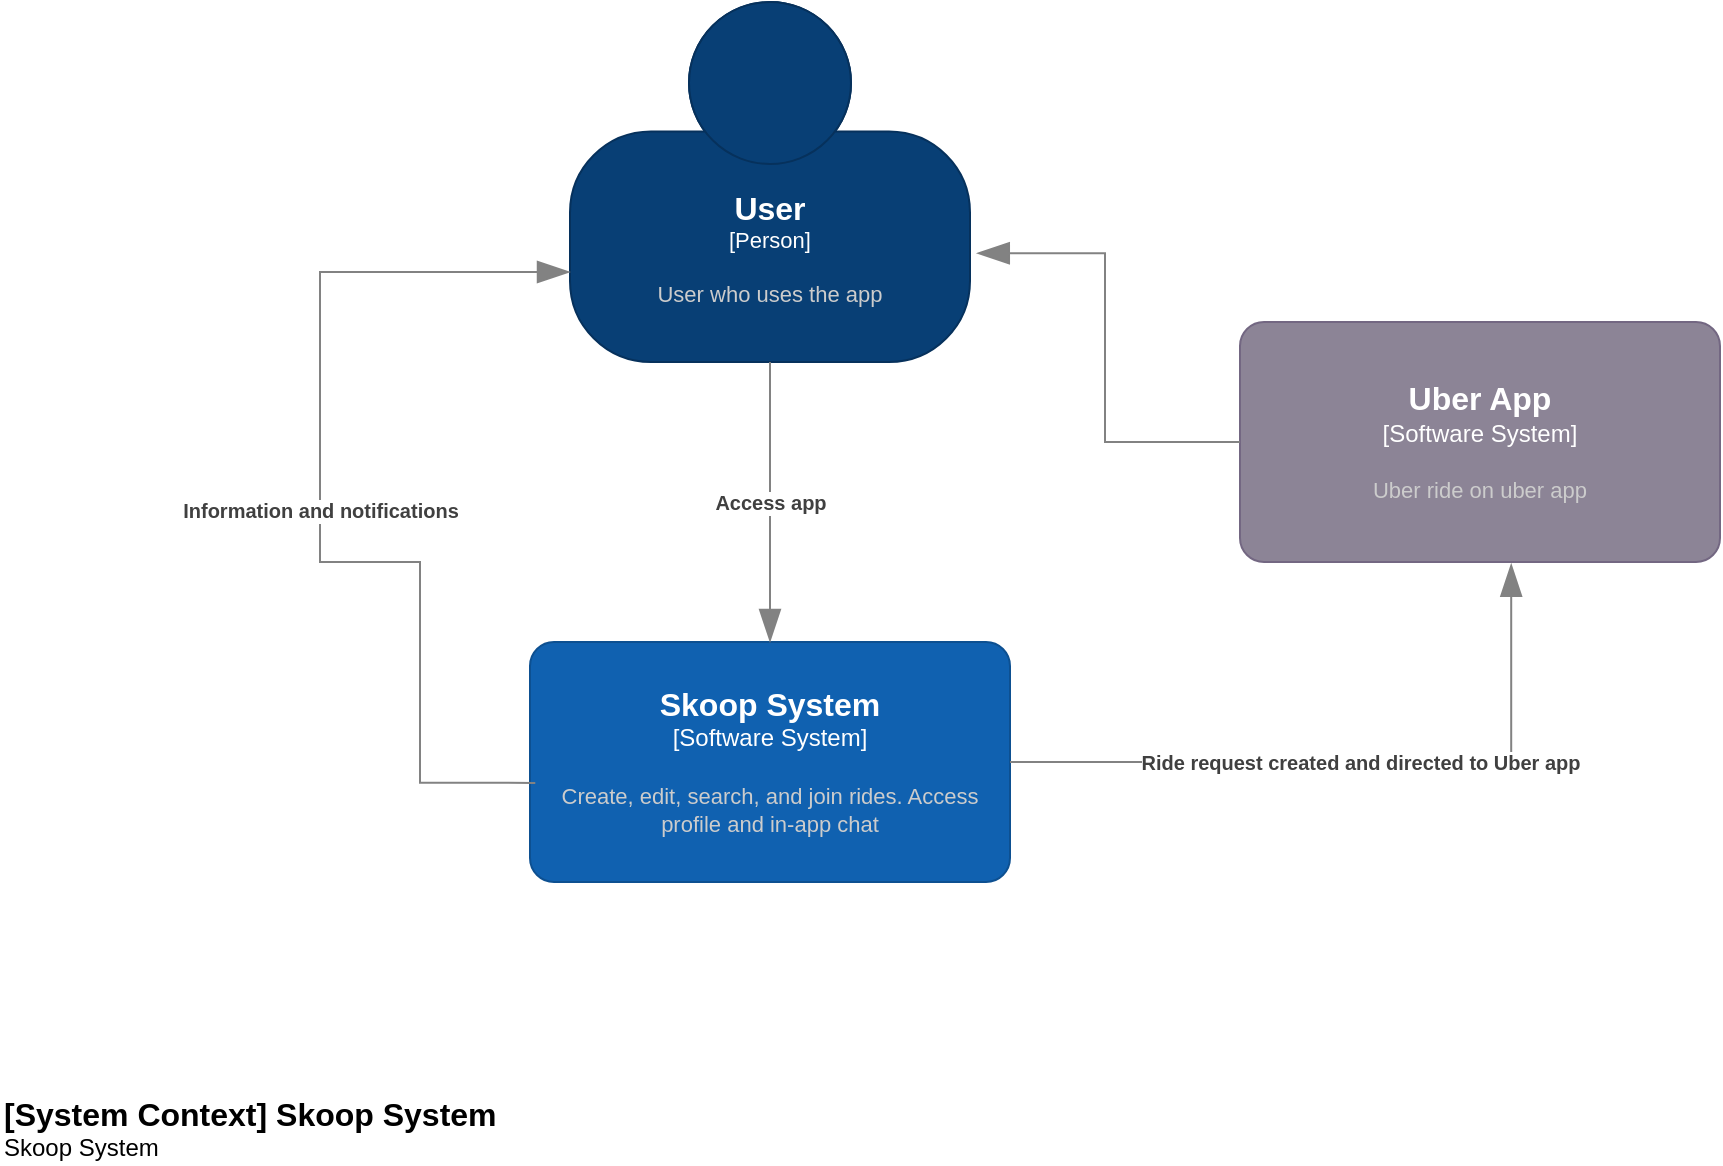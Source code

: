 <mxfile version="26.1.1" pages="3">
  <diagram name="System Context" id="zs5q-_or-36rIAsa8SmU">
    <mxGraphModel dx="1105" dy="704" grid="1" gridSize="10" guides="1" tooltips="1" connect="1" arrows="1" fold="1" page="1" pageScale="1" pageWidth="850" pageHeight="1100" math="0" shadow="0">
      <root>
        <mxCell id="0" />
        <mxCell id="1" parent="0" />
        <object placeholders="1" c4Name="User" c4Type="Person" c4Description="User who uses the app" label="&lt;font style=&quot;font-size: 16px&quot;&gt;&lt;b&gt;%c4Name%&lt;/b&gt;&lt;/font&gt;&lt;div&gt;[%c4Type%]&lt;/div&gt;&lt;br&gt;&lt;div&gt;&lt;font style=&quot;font-size: 11px&quot;&gt;&lt;font color=&quot;#cccccc&quot;&gt;%c4Description%&lt;/font&gt;&lt;/div&gt;" id="BXqt6mnHp30iGCXXunAp-1">
          <mxCell style="html=1;fontSize=11;dashed=0;whiteSpace=wrap;fillColor=#083F75;strokeColor=#06315C;fontColor=#ffffff;shape=mxgraph.c4.person2;align=center;metaEdit=1;points=[[0.5,0,0],[1,0.5,0],[1,0.75,0],[0.75,1,0],[0.5,1,0],[0.25,1,0],[0,0.75,0],[0,0.5,0]];resizable=0;" parent="1" vertex="1">
            <mxGeometry x="325" y="20" width="200" height="180" as="geometry" />
          </mxCell>
        </object>
        <object placeholders="1" c4Name="Skoop System" c4Type="Software System" c4Description="Create, edit, search, and join rides. Access profile and in-app chat" label="&lt;font style=&quot;font-size: 16px&quot;&gt;&lt;b&gt;%c4Name%&lt;/b&gt;&lt;/font&gt;&lt;div&gt;[%c4Type%]&lt;/div&gt;&lt;br&gt;&lt;div&gt;&lt;font style=&quot;font-size: 11px&quot;&gt;&lt;font color=&quot;#cccccc&quot;&gt;%c4Description%&lt;/font&gt;&lt;/div&gt;" id="BXqt6mnHp30iGCXXunAp-2">
          <mxCell style="rounded=1;whiteSpace=wrap;html=1;labelBackgroundColor=none;fillColor=#1061B0;fontColor=#ffffff;align=center;arcSize=10;strokeColor=#0D5091;metaEdit=1;resizable=0;points=[[0.25,0,0],[0.5,0,0],[0.75,0,0],[1,0.25,0],[1,0.5,0],[1,0.75,0],[0.75,1,0],[0.5,1,0],[0.25,1,0],[0,0.75,0],[0,0.5,0],[0,0.25,0]];" parent="1" vertex="1">
            <mxGeometry x="305" y="340" width="240" height="120" as="geometry" />
          </mxCell>
        </object>
        <object placeholders="1" c4Type="Relationship" c4Description="Access app" label="&lt;div style=&quot;text-align: left&quot;&gt;&lt;div style=&quot;text-align: center&quot;&gt;&lt;b&gt;%c4Description%&lt;/b&gt;&lt;/div&gt;" id="BXqt6mnHp30iGCXXunAp-5">
          <mxCell style="endArrow=blockThin;html=1;fontSize=10;fontColor=#404040;strokeWidth=1;endFill=1;strokeColor=#828282;elbow=vertical;metaEdit=1;endSize=14;startSize=14;jumpStyle=arc;jumpSize=16;rounded=0;edgeStyle=orthogonalEdgeStyle;exitX=0.5;exitY=1;exitDx=0;exitDy=0;exitPerimeter=0;entryX=0.5;entryY=0;entryDx=0;entryDy=0;entryPerimeter=0;" parent="1" source="BXqt6mnHp30iGCXXunAp-1" target="BXqt6mnHp30iGCXXunAp-2" edge="1">
            <mxGeometry width="240" relative="1" as="geometry">
              <mxPoint x="300" y="340" as="sourcePoint" />
              <mxPoint x="540" y="340" as="targetPoint" />
            </mxGeometry>
          </mxCell>
        </object>
        <object placeholders="1" c4Name="[System Context] Skoop System" c4Type="ContainerScopeBoundary" c4Description="Skoop System" label="&lt;font style=&quot;font-size: 16px&quot;&gt;&lt;b&gt;&lt;div style=&quot;text-align: left&quot;&gt;%c4Name%&lt;/div&gt;&lt;/b&gt;&lt;/font&gt;&lt;div style=&quot;text-align: left&quot;&gt;%c4Description%&lt;/div&gt;" id="BXqt6mnHp30iGCXXunAp-7">
          <mxCell style="text;html=1;strokeColor=none;fillColor=none;align=left;verticalAlign=top;whiteSpace=wrap;rounded=0;metaEdit=1;allowArrows=0;resizable=1;rotatable=0;connectable=0;recursiveResize=0;expand=0;pointerEvents=0;points=[[0.25,0,0],[0.5,0,0],[0.75,0,0],[1,0.25,0],[1,0.5,0],[1,0.75,0],[0.75,1,0],[0.5,1,0],[0.25,1,0],[0,0.75,0],[0,0.5,0],[0,0.25,0]];" parent="1" vertex="1">
            <mxGeometry x="40" y="560" width="260" height="40" as="geometry" />
          </mxCell>
        </object>
        <object placeholders="1" c4Type="Relationship" c4Description="Information and notifications" label="&lt;div style=&quot;text-align: left&quot;&gt;&lt;div style=&quot;text-align: center&quot;&gt;&lt;b&gt;%c4Description%&lt;/b&gt;&lt;/div&gt;" id="BXqt6mnHp30iGCXXunAp-8">
          <mxCell style="endArrow=blockThin;html=1;fontSize=10;fontColor=#404040;strokeWidth=1;endFill=1;strokeColor=#828282;elbow=vertical;metaEdit=1;endSize=14;startSize=14;jumpStyle=arc;jumpSize=16;rounded=0;edgeStyle=orthogonalEdgeStyle;entryX=0;entryY=0.75;entryDx=0;entryDy=0;entryPerimeter=0;exitX=0.011;exitY=0.587;exitDx=0;exitDy=0;exitPerimeter=0;" parent="1" source="BXqt6mnHp30iGCXXunAp-2" target="BXqt6mnHp30iGCXXunAp-1" edge="1">
            <mxGeometry width="240" relative="1" as="geometry">
              <mxPoint x="60" y="270" as="sourcePoint" />
              <mxPoint x="300" y="270" as="targetPoint" />
              <Array as="points">
                <mxPoint x="250" y="410" />
                <mxPoint x="250" y="300" />
                <mxPoint x="200" y="300" />
                <mxPoint x="200" y="155" />
              </Array>
            </mxGeometry>
          </mxCell>
        </object>
        <object placeholders="1" c4Name="Uber App" c4Type="Software System" c4Description="Uber ride on uber app" label="&lt;font style=&quot;font-size: 16px&quot;&gt;&lt;b&gt;%c4Name%&lt;/b&gt;&lt;/font&gt;&lt;div&gt;[%c4Type%]&lt;/div&gt;&lt;br&gt;&lt;div&gt;&lt;font style=&quot;font-size: 11px&quot;&gt;&lt;font color=&quot;#cccccc&quot;&gt;%c4Description%&lt;/font&gt;&lt;/div&gt;" id="RDsGrkFon9AWInVPpdNi-4">
          <mxCell style="rounded=1;whiteSpace=wrap;html=1;labelBackgroundColor=none;fillColor=#8C8496;fontColor=#ffffff;align=center;arcSize=10;strokeColor=#736782;metaEdit=1;resizable=0;points=[[0.25,0,0],[0.5,0,0],[0.75,0,0],[1,0.25,0],[1,0.5,0],[1,0.75,0],[0.75,1,0],[0.5,1,0],[0.25,1,0],[0,0.75,0],[0,0.5,0],[0,0.25,0]];" vertex="1" parent="1">
            <mxGeometry x="660" y="180" width="240" height="120" as="geometry" />
          </mxCell>
        </object>
        <object placeholders="1" c4Type="Relationship" id="RDsGrkFon9AWInVPpdNi-6">
          <mxCell style="endArrow=blockThin;html=1;fontSize=10;fontColor=#404040;strokeWidth=1;endFill=1;strokeColor=#828282;elbow=vertical;metaEdit=1;endSize=14;startSize=14;jumpStyle=arc;jumpSize=16;rounded=0;edgeStyle=orthogonalEdgeStyle;exitX=0;exitY=0.5;exitDx=0;exitDy=0;exitPerimeter=0;entryX=1.017;entryY=0.698;entryDx=0;entryDy=0;entryPerimeter=0;" edge="1" parent="1" source="RDsGrkFon9AWInVPpdNi-4" target="BXqt6mnHp30iGCXXunAp-1">
            <mxGeometry width="240" relative="1" as="geometry">
              <mxPoint x="440" y="250" as="sourcePoint" />
              <mxPoint x="680" y="250" as="targetPoint" />
            </mxGeometry>
          </mxCell>
        </object>
        <object placeholders="1" c4Type="Relationship" c4Description="Ride request created and directed to Uber app" label="&lt;div style=&quot;text-align: left&quot;&gt;&lt;div style=&quot;text-align: center&quot;&gt;&lt;b&gt;%c4Description%&lt;/b&gt;&lt;/div&gt;" id="RDsGrkFon9AWInVPpdNi-10">
          <mxCell style="endArrow=blockThin;html=1;fontSize=10;fontColor=#404040;strokeWidth=1;endFill=1;strokeColor=#828282;elbow=vertical;metaEdit=1;endSize=14;startSize=14;jumpStyle=arc;jumpSize=16;rounded=0;edgeStyle=orthogonalEdgeStyle;entryX=0.565;entryY=1.007;entryDx=0;entryDy=0;entryPerimeter=0;exitX=1;exitY=0.5;exitDx=0;exitDy=0;exitPerimeter=0;" edge="1" parent="1" source="BXqt6mnHp30iGCXXunAp-2" target="RDsGrkFon9AWInVPpdNi-4">
            <mxGeometry width="240" relative="1" as="geometry">
              <mxPoint x="580" y="490" as="sourcePoint" />
              <mxPoint x="815" y="390" as="targetPoint" />
            </mxGeometry>
          </mxCell>
        </object>
      </root>
    </mxGraphModel>
  </diagram>
  <diagram id="11er5zjGB1hp-jcy-esb" name="Container Diagram">
    <mxGraphModel dx="3420" dy="892" grid="1" gridSize="10" guides="1" tooltips="1" connect="1" arrows="1" fold="1" page="1" pageScale="1" pageWidth="850" pageHeight="1100" math="0" shadow="0">
      <root>
        <mxCell id="0" />
        <mxCell id="1" parent="0" />
        <mxCell id="YWN0QU683MSWFB1Y7gag-2" value="" style="edgeStyle=orthogonalEdgeStyle;rounded=0;orthogonalLoop=1;jettySize=auto;html=1;entryX=0.5;entryY=0;entryDx=0;entryDy=0;entryPerimeter=0;" parent="1" source="544Q6ivOOYXuJjOWdR7X-1" target="dp-pml6XQaJuxJT9Kv3p-2" edge="1">
          <mxGeometry relative="1" as="geometry">
            <mxPoint x="-549.933" y="310" as="targetPoint" />
          </mxGeometry>
        </mxCell>
        <object placeholders="1" c4Name="User" c4Type="Person" c4Description="User who uses the app" label="&lt;font style=&quot;font-size: 16px&quot;&gt;&lt;b&gt;%c4Name%&lt;/b&gt;&lt;/font&gt;&lt;div&gt;[%c4Type%]&lt;/div&gt;&lt;br&gt;&lt;div&gt;&lt;font style=&quot;font-size: 11px&quot;&gt;&lt;font color=&quot;#cccccc&quot;&gt;%c4Description%&lt;/font&gt;&lt;/div&gt;" id="544Q6ivOOYXuJjOWdR7X-1">
          <mxCell style="html=1;fontSize=11;dashed=0;whiteSpace=wrap;fillColor=#083F75;strokeColor=#06315C;fontColor=#ffffff;shape=mxgraph.c4.person2;align=center;metaEdit=1;points=[[0.5,0,0],[1,0.5,0],[1,0.75,0],[0.75,1,0],[0.5,1,0],[0.25,1,0],[0,0.75,0],[0,0.5,0]];resizable=0;" parent="1" vertex="1">
            <mxGeometry x="-920" y="80" width="200" height="180" as="geometry" />
          </mxCell>
        </object>
        <object placeholders="1" c4Name="Skoop System" c4Type="SystemScopeBoundary" c4Application="Skoop System" label="&lt;font style=&quot;font-size: 16px&quot;&gt;&lt;b&gt;&lt;div style=&quot;text-align: left&quot;&gt;%c4Name%&lt;/div&gt;&lt;/b&gt;&lt;/font&gt;&lt;div style=&quot;text-align: left&quot;&gt;[%c4Application%]&lt;/div&gt;" id="544Q6ivOOYXuJjOWdR7X-2">
          <mxCell style="rounded=1;fontSize=11;whiteSpace=wrap;html=1;dashed=1;arcSize=20;fillColor=none;strokeColor=#666666;fontColor=#333333;labelBackgroundColor=none;align=left;verticalAlign=bottom;labelBorderColor=none;spacingTop=0;spacing=10;dashPattern=8 4;metaEdit=1;rotatable=0;perimeter=rectanglePerimeter;noLabel=0;labelPadding=0;allowArrows=0;connectable=0;expand=0;recursiveResize=0;editable=1;pointerEvents=0;absoluteArcSize=1;points=[[0.25,0,0],[0.5,0,0],[0.75,0,0],[1,0.25,0],[1,0.5,0],[1,0.75,0],[0.75,1,0],[0.5,1,0],[0.25,1,0],[0,0.75,0],[0,0.5,0],[0,0.25,0]];" parent="1" vertex="1">
            <mxGeometry x="-1220" y="280" width="800" height="570" as="geometry" />
          </mxCell>
        </object>
        <object placeholders="1" c4Type="Relationship" c4Technology="JSON/HTTP" c4Description="Makes API calls" label="&lt;div style=&quot;text-align: left&quot;&gt;&lt;div style=&quot;text-align: center&quot;&gt;&lt;b&gt;%c4Description%&lt;/b&gt;&lt;/div&gt;&lt;div style=&quot;text-align: center&quot;&gt;[%c4Technology%]&lt;/div&gt;&lt;/div&gt;" id="YWN0QU683MSWFB1Y7gag-6">
          <mxCell style="endArrow=blockThin;html=1;fontSize=10;fontColor=#404040;strokeWidth=1;endFill=1;strokeColor=#828282;elbow=vertical;metaEdit=1;endSize=14;startSize=14;jumpStyle=arc;jumpSize=16;rounded=0;edgeStyle=orthogonalEdgeStyle;entryX=0.5;entryY=0;entryDx=0;entryDy=0;entryPerimeter=0;exitX=0;exitY=0.5;exitDx=0;exitDy=0;exitPerimeter=0;" parent="1" source="dp-pml6XQaJuxJT9Kv3p-2" target="dp-pml6XQaJuxJT9Kv3p-1" edge="1">
            <mxGeometry width="240" relative="1" as="geometry">
              <mxPoint x="-670" y="401" as="sourcePoint" />
              <mxPoint x="-1050" y="410" as="targetPoint" />
            </mxGeometry>
          </mxCell>
        </object>
        <object placeholders="1" c4Name="User data Database" c4Type="Container" c4Technology="Postgres" c4Description="Stores user data and information" label="&lt;font style=&quot;font-size: 16px&quot;&gt;&lt;b&gt;%c4Name%&lt;/b&gt;&lt;/font&gt;&lt;div&gt;[%c4Type%:&amp;nbsp;%c4Technology%]&lt;/div&gt;&lt;br&gt;&lt;div&gt;&lt;font style=&quot;font-size: 11px&quot;&gt;&lt;font color=&quot;#E6E6E6&quot;&gt;%c4Description%&lt;/font&gt;&lt;/div&gt;" id="YWN0QU683MSWFB1Y7gag-7">
          <mxCell style="shape=cylinder3;size=15;whiteSpace=wrap;html=1;boundedLbl=1;rounded=0;labelBackgroundColor=none;fillColor=#23A2D9;fontSize=12;fontColor=#ffffff;align=center;strokeColor=#0E7DAD;metaEdit=1;points=[[0.5,0,0],[1,0.25,0],[1,0.5,0],[1,0.75,0],[0.5,1,0],[0,0.75,0],[0,0.5,0],[0,0.25,0]];resizable=0;" parent="1" vertex="1">
            <mxGeometry x="-770" y="550" width="240" height="120" as="geometry" />
          </mxCell>
        </object>
        <object placeholders="1" c4Type="Relationship" c4Technology="SQL/TCP" c4Description="Reads from and writes to" label="&lt;div style=&quot;text-align: left&quot;&gt;&lt;div style=&quot;text-align: center&quot;&gt;&lt;b&gt;%c4Description%&lt;/b&gt;&lt;/div&gt;&lt;div style=&quot;text-align: center&quot;&gt;[%c4Technology%]&lt;/div&gt;&lt;/div&gt;" id="YWN0QU683MSWFB1Y7gag-9">
          <mxCell style="endArrow=blockThin;html=1;fontSize=10;fontColor=#404040;strokeWidth=1;endFill=1;strokeColor=#828282;elbow=vertical;metaEdit=1;endSize=14;startSize=14;jumpStyle=arc;jumpSize=16;rounded=0;edgeStyle=orthogonalEdgeStyle;exitX=0.989;exitY=0.434;exitDx=0;exitDy=0;exitPerimeter=0;" parent="1" source="dp-pml6XQaJuxJT9Kv3p-1" target="YWN0QU683MSWFB1Y7gag-7" edge="1">
            <mxGeometry width="240" relative="1" as="geometry">
              <mxPoint x="-930" y="500" as="sourcePoint" />
              <mxPoint x="-820" y="590" as="targetPoint" />
            </mxGeometry>
          </mxCell>
        </object>
        <object placeholders="1" c4Name="Ride Information Database" c4Type="Container" c4Technology="Postgres" c4Description="Stores information on rides" label="&lt;font style=&quot;font-size: 16px&quot;&gt;&lt;b&gt;%c4Name%&lt;/b&gt;&lt;/font&gt;&lt;div&gt;[%c4Type%:&amp;nbsp;%c4Technology%]&lt;/div&gt;&lt;br&gt;&lt;div&gt;&lt;font style=&quot;font-size: 11px&quot;&gt;&lt;font color=&quot;#E6E6E6&quot;&gt;%c4Description%&lt;/font&gt;&lt;/div&gt;" id="YWN0QU683MSWFB1Y7gag-10">
          <mxCell style="shape=cylinder3;size=15;whiteSpace=wrap;html=1;boundedLbl=1;rounded=0;labelBackgroundColor=none;fillColor=#23A2D9;fontSize=12;fontColor=#ffffff;align=center;strokeColor=#0E7DAD;metaEdit=1;points=[[0.5,0,0],[1,0.25,0],[1,0.5,0],[1,0.75,0],[0.5,1,0],[0,0.75,0],[0,0.5,0],[0,0.25,0]];resizable=0;" parent="1" vertex="1">
            <mxGeometry x="-1010" y="660" width="240" height="120" as="geometry" />
          </mxCell>
        </object>
        <object placeholders="1" c4Type="Relationship" c4Technology="SQL/TCP" c4Description="Reads from and writes to" label="&lt;div style=&quot;text-align: left&quot;&gt;&lt;div style=&quot;text-align: center&quot;&gt;&lt;b&gt;%c4Description%&lt;/b&gt;&lt;/div&gt;&lt;div style=&quot;text-align: center&quot;&gt;[%c4Technology%]&lt;/div&gt;&lt;/div&gt;" id="YWN0QU683MSWFB1Y7gag-11">
          <mxCell style="endArrow=blockThin;html=1;fontSize=10;fontColor=#404040;strokeWidth=1;endFill=1;strokeColor=#828282;elbow=vertical;metaEdit=1;endSize=14;startSize=14;jumpStyle=arc;jumpSize=16;rounded=0;edgeStyle=orthogonalEdgeStyle;exitX=0.478;exitY=0.986;exitDx=0;exitDy=0;exitPerimeter=0;entryX=0;entryY=0.5;entryDx=0;entryDy=0;entryPerimeter=0;" parent="1" source="dp-pml6XQaJuxJT9Kv3p-1" target="YWN0QU683MSWFB1Y7gag-10" edge="1">
            <mxGeometry width="240" relative="1" as="geometry">
              <mxPoint x="-1050" y="560" as="sourcePoint" />
              <mxPoint x="-830" y="770" as="targetPoint" />
            </mxGeometry>
          </mxCell>
        </object>
        <object placeholders="1" c4Name="Uber" c4Type="Software System" c4Description="Uber app/API" label="&lt;font style=&quot;font-size: 16px&quot;&gt;&lt;b&gt;%c4Name%&lt;/b&gt;&lt;/font&gt;&lt;div&gt;[%c4Type%]&lt;/div&gt;&lt;br&gt;&lt;div&gt;&lt;font style=&quot;font-size: 11px&quot;&gt;&lt;font color=&quot;#cccccc&quot;&gt;%c4Description%&lt;/font&gt;&lt;/div&gt;" id="OEqLyjwi1jbdxuzk6dqS-1">
          <mxCell style="rounded=1;whiteSpace=wrap;html=1;labelBackgroundColor=none;fillColor=#8C8496;fontColor=#ffffff;align=center;arcSize=10;strokeColor=#736782;metaEdit=1;resizable=0;points=[[0.25,0,0],[0.5,0,0],[0.75,0,0],[1,0.25,0],[1,0.5,0],[1,0.75,0],[0.75,1,0],[0.5,1,0],[0.25,1,0],[0,0.75,0],[0,0.5,0],[0,0.25,0]];" parent="1" vertex="1">
            <mxGeometry x="-1500" y="320" width="240" height="120" as="geometry" />
          </mxCell>
        </object>
        <object placeholders="1" c4Type="Relationship" c4Technology="JSON/HTTP" c4Description="Makes API calls" label="&lt;div style=&quot;text-align: left&quot;&gt;&lt;div style=&quot;text-align: center&quot;&gt;&lt;b&gt;%c4Description%&lt;/b&gt;&lt;/div&gt;&lt;div style=&quot;text-align: center&quot;&gt;[%c4Technology%]&lt;/div&gt;&lt;/div&gt;" id="OEqLyjwi1jbdxuzk6dqS-3">
          <mxCell style="endArrow=blockThin;html=1;fontSize=10;fontColor=#404040;strokeWidth=1;endFill=1;strokeColor=#828282;elbow=vertical;metaEdit=1;endSize=14;startSize=14;jumpStyle=arc;jumpSize=16;rounded=0;edgeStyle=orthogonalEdgeStyle;entryX=0.5;entryY=1;entryDx=0;entryDy=0;entryPerimeter=0;exitX=0;exitY=0.5;exitDx=0;exitDy=0;exitPerimeter=0;" parent="1" source="dp-pml6XQaJuxJT9Kv3p-1" target="OEqLyjwi1jbdxuzk6dqS-1" edge="1">
            <mxGeometry width="240" relative="1" as="geometry">
              <mxPoint x="-1170" y="500" as="sourcePoint" />
              <mxPoint x="-1190" y="580" as="targetPoint" />
            </mxGeometry>
          </mxCell>
        </object>
        <object placeholders="1" c4Type="Relationship" id="L3jxkbdr9-aILFRj5_-k-2">
          <mxCell style="endArrow=blockThin;html=1;fontSize=10;fontColor=#404040;strokeWidth=1;endFill=1;strokeColor=#828282;elbow=vertical;metaEdit=1;endSize=14;startSize=14;jumpStyle=arc;jumpSize=16;rounded=0;edgeStyle=orthogonalEdgeStyle;entryX=0;entryY=0.75;entryDx=0;entryDy=0;entryPerimeter=0;exitX=0.5;exitY=0;exitDx=0;exitDy=0;exitPerimeter=0;" parent="1" source="OEqLyjwi1jbdxuzk6dqS-1" target="544Q6ivOOYXuJjOWdR7X-1" edge="1">
            <mxGeometry width="240" relative="1" as="geometry">
              <mxPoint x="-1350" y="190" as="sourcePoint" />
              <mxPoint x="-1110" y="190" as="targetPoint" />
            </mxGeometry>
          </mxCell>
        </object>
        <object placeholders="1" c4Name="Backend API" c4Type="Container" c4Technology="Java" c4Description="Provides functionality for the entire skoop system" label="&lt;font style=&quot;font-size: 16px&quot;&gt;&lt;b&gt;%c4Name%&lt;/b&gt;&lt;/font&gt;&lt;div&gt;[%c4Type%: %c4Technology%]&lt;/div&gt;&lt;br&gt;&lt;div&gt;&lt;font style=&quot;font-size: 11px&quot;&gt;&lt;font color=&quot;#E6E6E6&quot;&gt;%c4Description%&lt;/font&gt;&lt;/div&gt;" id="dp-pml6XQaJuxJT9Kv3p-1">
          <mxCell style="rounded=1;whiteSpace=wrap;html=1;fontSize=11;labelBackgroundColor=none;fillColor=#23A2D9;fontColor=#ffffff;align=center;arcSize=10;strokeColor=#0E7DAD;metaEdit=1;resizable=0;points=[[0.25,0,0],[0.5,0,0],[0.75,0,0],[1,0.25,0],[1,0.5,0],[1,0.75,0],[0.75,1,0],[0.5,1,0],[0.25,1,0],[0,0.75,0],[0,0.5,0],[0,0.25,0]];" parent="1" vertex="1">
            <mxGeometry x="-1150" y="440" width="240" height="120" as="geometry" />
          </mxCell>
        </object>
        <object placeholders="1" c4Name="Mobile App" c4Type="Container" c4Technology="Java (React Native, actual)" c4Description="Provides users UI and access to skoop system" label="&lt;font style=&quot;font-size: 16px&quot;&gt;&lt;b&gt;%c4Name%&lt;/b&gt;&lt;/font&gt;&lt;div&gt;[%c4Type%: %c4Technology%]&lt;/div&gt;&lt;br&gt;&lt;div&gt;&lt;font style=&quot;font-size: 11px&quot;&gt;&lt;font color=&quot;#E6E6E6&quot;&gt;%c4Description%&lt;/font&gt;&lt;/div&gt;" id="dp-pml6XQaJuxJT9Kv3p-2">
          <mxCell style="rounded=1;whiteSpace=wrap;html=1;fontSize=11;labelBackgroundColor=none;fillColor=#23A2D9;fontColor=#ffffff;align=center;arcSize=10;strokeColor=#0E7DAD;metaEdit=1;resizable=0;points=[[0.25,0,0],[0.5,0,0],[0.75,0,0],[1,0.25,0],[1,0.5,0],[1,0.75,0],[0.75,1,0],[0.5,1,0],[0.25,1,0],[0,0.75,0],[0,0.5,0],[0,0.25,0]];" parent="1" vertex="1">
            <mxGeometry x="-680" y="330" width="240" height="120" as="geometry" />
          </mxCell>
        </object>
      </root>
    </mxGraphModel>
  </diagram>
  <diagram id="F8f61nkX-XmtoUAPstIH" name="Component Diagram">
    <mxGraphModel dx="763" dy="836" grid="1" gridSize="10" guides="1" tooltips="1" connect="1" arrows="1" fold="1" page="1" pageScale="1" pageWidth="850" pageHeight="1100" math="0" shadow="0">
      <root>
        <mxCell id="0" />
        <mxCell id="1" parent="0" />
        <mxCell id="HStgGpMTZi29DBBmSV6M-72" style="edgeStyle=orthogonalEdgeStyle;rounded=0;orthogonalLoop=1;jettySize=auto;html=1;dashed=1;" parent="1" source="HStgGpMTZi29DBBmSV6M-63" target="HStgGpMTZi29DBBmSV6M-65" edge="1">
          <mxGeometry relative="1" as="geometry" />
        </mxCell>
        <mxCell id="HStgGpMTZi29DBBmSV6M-73" value="" style="edgeStyle=orthogonalEdgeStyle;rounded=0;orthogonalLoop=1;jettySize=auto;html=1;dashed=1;" parent="1" source="HStgGpMTZi29DBBmSV6M-63" target="HStgGpMTZi29DBBmSV6M-66" edge="1">
          <mxGeometry relative="1" as="geometry" />
        </mxCell>
        <mxCell id="HStgGpMTZi29DBBmSV6M-74" style="edgeStyle=orthogonalEdgeStyle;rounded=0;orthogonalLoop=1;jettySize=auto;html=1;dashed=1;" parent="1" source="HStgGpMTZi29DBBmSV6M-63" target="HStgGpMTZi29DBBmSV6M-68" edge="1">
          <mxGeometry relative="1" as="geometry" />
        </mxCell>
        <object placeholders="1" c4Name="Mobile App" c4Type="Java (React native)" c4Description="Provides users with mobile app" label="&lt;font style=&quot;font-size: 16px&quot;&gt;&lt;b&gt;%c4Name%&lt;/b&gt;&lt;/font&gt;&lt;div&gt;[%c4Type%]&lt;/div&gt;&lt;br&gt;&lt;div&gt;&lt;font style=&quot;font-size: 11px&quot;&gt;&lt;font color=&quot;#cccccc&quot;&gt;%c4Description%&lt;/font&gt;&lt;/div&gt;" id="HStgGpMTZi29DBBmSV6M-63">
          <mxCell style="rounded=1;whiteSpace=wrap;html=1;labelBackgroundColor=none;fillColor=#1061B0;fontColor=#ffffff;align=center;arcSize=10;strokeColor=#0D5091;metaEdit=1;resizable=0;points=[[0.25,0,0],[0.5,0,0],[0.75,0,0],[1,0.25,0],[1,0.5,0],[1,0.75,0],[0.75,1,0],[0.5,1,0],[0.25,1,0],[0,0.75,0],[0,0.5,0],[0,0.25,0]];" parent="1" vertex="1">
            <mxGeometry x="1600" y="160" width="240" height="120" as="geometry" />
          </mxCell>
        </object>
        <object placeholders="1" c4Name="Skoop - API Application" c4Type="ContainerScopeBoundary" c4Application="Component" label="&lt;font style=&quot;font-size: 16px&quot;&gt;&lt;b&gt;&lt;div style=&quot;text-align: left&quot;&gt;%c4Name%&lt;/div&gt;&lt;/b&gt;&lt;/font&gt;&lt;div style=&quot;text-align: left&quot;&gt;[%c4Application%]&lt;/div&gt;" id="HStgGpMTZi29DBBmSV6M-64">
          <mxCell style="rounded=1;fontSize=11;whiteSpace=wrap;html=1;dashed=1;arcSize=20;fillColor=none;strokeColor=#666666;fontColor=#333333;labelBackgroundColor=none;align=left;verticalAlign=bottom;labelBorderColor=none;spacingTop=0;spacing=10;dashPattern=8 4;metaEdit=1;rotatable=0;perimeter=rectanglePerimeter;noLabel=0;labelPadding=0;allowArrows=0;connectable=0;expand=0;recursiveResize=0;editable=1;pointerEvents=0;absoluteArcSize=1;points=[[0.25,0,0],[0.5,0,0],[0.75,0,0],[1,0.25,0],[1,0.5,0],[1,0.75,0],[0.75,1,0],[0.5,1,0],[0.25,1,0],[0,0.75,0],[0,0.5,0],[0,0.25,0]];" parent="1" vertex="1">
            <mxGeometry x="1200" y="310" width="1320" height="400" as="geometry" />
          </mxCell>
        </object>
        <mxCell id="JoaiqlR7sjscEeEBbXH7-2" value="" style="edgeStyle=orthogonalEdgeStyle;rounded=0;orthogonalLoop=1;jettySize=auto;html=1;" parent="1" source="HStgGpMTZi29DBBmSV6M-65" target="JoaiqlR7sjscEeEBbXH7-1" edge="1">
          <mxGeometry relative="1" as="geometry" />
        </mxCell>
        <object placeholders="1" c4Name="Authentication Component" c4Type="Component" c4Technology="OAuth" c4Description="Manages user authentication, verification, and session managment" label="&lt;font style=&quot;font-size: 16px&quot;&gt;&lt;b&gt;%c4Name%&lt;/b&gt;&lt;/font&gt;&lt;div&gt;[%c4Type%: %c4Technology%]&lt;/div&gt;&lt;br&gt;&lt;div&gt;&lt;font style=&quot;font-size: 11px&quot;&gt;%c4Description%&lt;/font&gt;&lt;/div&gt;" id="HStgGpMTZi29DBBmSV6M-65">
          <mxCell style="rounded=1;whiteSpace=wrap;html=1;labelBackgroundColor=none;fillColor=#63BEF2;fontColor=#ffffff;align=center;arcSize=6;strokeColor=#2086C9;metaEdit=1;resizable=0;points=[[0.25,0,0],[0.5,0,0],[0.75,0,0],[1,0.25,0],[1,0.5,0],[1,0.75,0],[0.75,1,0],[0.5,1,0],[0.25,1,0],[0,0.75,0],[0,0.5,0],[0,0.25,0]];" parent="1" vertex="1">
            <mxGeometry x="1280" y="360" width="240" height="120" as="geometry" />
          </mxCell>
        </object>
        <mxCell id="HStgGpMTZi29DBBmSV6M-85" style="edgeStyle=orthogonalEdgeStyle;rounded=0;orthogonalLoop=1;jettySize=auto;html=1;" parent="1" source="HStgGpMTZi29DBBmSV6M-66" target="HStgGpMTZi29DBBmSV6M-71" edge="1">
          <mxGeometry relative="1" as="geometry" />
        </mxCell>
        <object placeholders="1" c4Name="User Profile Component" c4Type="Component" c4Technology="Java" c4Description="Manages basic user information" label="&lt;font style=&quot;font-size: 16px&quot;&gt;&lt;b&gt;%c4Name%&lt;/b&gt;&lt;/font&gt;&lt;div&gt;[%c4Type%: %c4Technology%]&lt;/div&gt;&lt;br&gt;&lt;div&gt;&lt;font style=&quot;font-size: 11px&quot;&gt;%c4Description%&lt;/font&gt;&lt;/div&gt;" id="HStgGpMTZi29DBBmSV6M-66">
          <mxCell style="rounded=1;whiteSpace=wrap;html=1;labelBackgroundColor=none;fillColor=#63BEF2;fontColor=#ffffff;align=center;arcSize=6;strokeColor=#2086C9;metaEdit=1;resizable=0;points=[[0.25,0,0],[0.5,0,0],[0.75,0,0],[1,0.25,0],[1,0.5,0],[1,0.75,0],[0.75,1,0],[0.5,1,0],[0.25,1,0],[0,0.75,0],[0,0.5,0],[0,0.25,0]];" parent="1" vertex="1">
            <mxGeometry x="1600" y="360" width="240" height="120" as="geometry" />
          </mxCell>
        </object>
        <object placeholders="1" c4Name="User data Database" c4Type="Container" c4Technology="Postgres" c4Description="Stores user data and information" label="&lt;font style=&quot;font-size: 16px&quot;&gt;&lt;b&gt;%c4Name%&lt;/b&gt;&lt;/font&gt;&lt;div&gt;[%c4Type%:&amp;nbsp;%c4Technology%]&lt;/div&gt;&lt;br&gt;&lt;div&gt;&lt;font style=&quot;font-size: 11px&quot;&gt;&lt;font color=&quot;#E6E6E6&quot;&gt;%c4Description%&lt;/font&gt;&lt;/div&gt;" id="HStgGpMTZi29DBBmSV6M-67">
          <mxCell style="shape=cylinder3;size=15;whiteSpace=wrap;html=1;boundedLbl=1;rounded=0;labelBackgroundColor=none;fillColor=#23A2D9;fontSize=12;fontColor=#ffffff;align=center;strokeColor=#0E7DAD;metaEdit=1;points=[[0.5,0,0],[1,0.25,0],[1,0.5,0],[1,0.75,0],[0.5,1,0],[0,0.75,0],[0,0.5,0],[0,0.25,0]];resizable=0;" parent="1" vertex="1">
            <mxGeometry x="1340" y="780" width="240" height="120" as="geometry" />
          </mxCell>
        </object>
        <mxCell id="JoaiqlR7sjscEeEBbXH7-8" value="" style="edgeStyle=orthogonalEdgeStyle;rounded=0;orthogonalLoop=1;jettySize=auto;html=1;" parent="1" source="HStgGpMTZi29DBBmSV6M-68" target="JoaiqlR7sjscEeEBbXH7-6" edge="1">
          <mxGeometry relative="1" as="geometry" />
        </mxCell>
        <object placeholders="1" c4Name="Ride Managament Component" c4Type="Component" c4Technology="Java" c4Description="Manages the creation,joining,searching, and editing of rides or ubers, as well as updates to DB" label="&lt;font style=&quot;font-size: 16px&quot;&gt;&lt;b&gt;%c4Name%&lt;/b&gt;&lt;/font&gt;&lt;div&gt;[%c4Type%: %c4Technology%]&lt;/div&gt;&lt;br&gt;&lt;div&gt;&lt;font style=&quot;font-size: 11px&quot;&gt;%c4Description%&lt;/font&gt;&lt;/div&gt;" id="HStgGpMTZi29DBBmSV6M-68">
          <mxCell style="rounded=1;whiteSpace=wrap;html=1;labelBackgroundColor=none;fillColor=#63BEF2;fontColor=#ffffff;align=center;arcSize=6;strokeColor=#2086C9;metaEdit=1;resizable=0;points=[[0.25,0,0],[0.5,0,0],[0.75,0,0],[1,0.25,0],[1,0.5,0],[1,0.75,0],[0.75,1,0],[0.5,1,0],[0.25,1,0],[0,0.75,0],[0,0.5,0],[0,0.25,0]];" parent="1" vertex="1">
            <mxGeometry x="1920" y="360" width="240" height="120" as="geometry" />
          </mxCell>
        </object>
        <object placeholders="1" c4Name="Ride Information Database" c4Type="Container" c4Technology="Postgres" c4Description="Stores information on rides" label="&lt;font style=&quot;font-size: 16px&quot;&gt;&lt;b&gt;%c4Name%&lt;/b&gt;&lt;/font&gt;&lt;div&gt;[%c4Type%:&amp;nbsp;%c4Technology%]&lt;/div&gt;&lt;br&gt;&lt;div&gt;&lt;font style=&quot;font-size: 11px&quot;&gt;&lt;font color=&quot;#E6E6E6&quot;&gt;%c4Description%&lt;/font&gt;&lt;/div&gt;" id="HStgGpMTZi29DBBmSV6M-69">
          <mxCell style="shape=cylinder3;size=15;whiteSpace=wrap;html=1;boundedLbl=1;rounded=0;labelBackgroundColor=none;fillColor=#23A2D9;fontSize=12;fontColor=#ffffff;align=center;strokeColor=#0E7DAD;metaEdit=1;points=[[0.5,0,0],[1,0.25,0],[1,0.5,0],[1,0.75,0],[0.5,1,0],[0,0.75,0],[0,0.5,0],[0,0.25,0]];resizable=0;" parent="1" vertex="1">
            <mxGeometry x="2260" y="780" width="240" height="120" as="geometry" />
          </mxCell>
        </object>
        <mxCell id="HStgGpMTZi29DBBmSV6M-82" style="edgeStyle=orthogonalEdgeStyle;rounded=0;orthogonalLoop=1;jettySize=auto;html=1;" parent="1" source="HStgGpMTZi29DBBmSV6M-70" target="HStgGpMTZi29DBBmSV6M-71" edge="1">
          <mxGeometry relative="1" as="geometry" />
        </mxCell>
        <mxCell id="JoaiqlR7sjscEeEBbXH7-9" value="" style="edgeStyle=orthogonalEdgeStyle;rounded=0;orthogonalLoop=1;jettySize=auto;html=1;" parent="1" source="HStgGpMTZi29DBBmSV6M-70" target="JoaiqlR7sjscEeEBbXH7-7" edge="1">
          <mxGeometry relative="1" as="geometry" />
        </mxCell>
        <object placeholders="1" c4Name="Chat/Messaging Component" c4Type="Component" c4Technology="Java" c4Description="Manages chat/messaging between users" label="&lt;font style=&quot;font-size: 16px&quot;&gt;&lt;b&gt;%c4Name%&lt;/b&gt;&lt;/font&gt;&lt;div&gt;[%c4Type%: %c4Technology%]&lt;/div&gt;&lt;br&gt;&lt;div&gt;&lt;font style=&quot;font-size: 11px&quot;&gt;%c4Description%&lt;/font&gt;&lt;/div&gt;" id="HStgGpMTZi29DBBmSV6M-70">
          <mxCell style="rounded=1;whiteSpace=wrap;html=1;labelBackgroundColor=none;fillColor=#63BEF2;fontColor=#ffffff;align=center;arcSize=6;strokeColor=#2086C9;metaEdit=1;resizable=0;points=[[0.25,0,0],[0.5,0,0],[0.75,0,0],[1,0.25,0],[1,0.5,0],[1,0.75,0],[0.75,1,0],[0.5,1,0],[0.25,1,0],[0,0.75,0],[0,0.5,0],[0,0.25,0]];" parent="1" vertex="1">
            <mxGeometry x="1920" y="540" width="240" height="120" as="geometry" />
          </mxCell>
        </object>
        <mxCell id="HStgGpMTZi29DBBmSV6M-83" style="edgeStyle=orthogonalEdgeStyle;rounded=0;orthogonalLoop=1;jettySize=auto;html=1;entryX=0;entryY=0.75;entryDx=0;entryDy=0;entryPerimeter=0;exitX=0.011;exitY=0.421;exitDx=0;exitDy=0;exitPerimeter=0;dashed=1;" parent="1" source="HStgGpMTZi29DBBmSV6M-71" target="HStgGpMTZi29DBBmSV6M-63" edge="1">
          <mxGeometry relative="1" as="geometry">
            <mxPoint x="1550" y="240" as="targetPoint" />
            <Array as="points">
              <mxPoint x="1550" y="591" />
              <mxPoint x="1550" y="250" />
            </Array>
          </mxGeometry>
        </mxCell>
        <object placeholders="1" c4Name="Notification Component" c4Type="Component" c4Technology="Java" c4Description="Manages sending notifications to users" label="&lt;font style=&quot;font-size: 16px&quot;&gt;&lt;b&gt;%c4Name%&lt;/b&gt;&lt;/font&gt;&lt;div&gt;[%c4Type%: %c4Technology%]&lt;/div&gt;&lt;br&gt;&lt;div&gt;&lt;font style=&quot;font-size: 11px&quot;&gt;%c4Description%&lt;/font&gt;&lt;/div&gt;" id="HStgGpMTZi29DBBmSV6M-71">
          <mxCell style="rounded=1;whiteSpace=wrap;html=1;labelBackgroundColor=none;fillColor=#63BEF2;fontColor=#ffffff;align=center;arcSize=6;strokeColor=#2086C9;metaEdit=1;resizable=0;points=[[0.25,0,0],[0.5,0,0],[0.75,0,0],[1,0.25,0],[1,0.5,0],[1,0.75,0],[0.75,1,0],[0.5,1,0],[0.25,1,0],[0,0.75,0],[0,0.5,0],[0,0.25,0]];" parent="1" vertex="1">
            <mxGeometry x="1600" y="540" width="240" height="120" as="geometry" />
          </mxCell>
        </object>
        <mxCell id="HStgGpMTZi29DBBmSV6M-79" style="edgeStyle=orthogonalEdgeStyle;rounded=0;orthogonalLoop=1;jettySize=auto;html=1;entryX=0;entryY=0.5;entryDx=0;entryDy=0;entryPerimeter=0;" parent="1" source="HStgGpMTZi29DBBmSV6M-65" target="HStgGpMTZi29DBBmSV6M-66" edge="1">
          <mxGeometry relative="1" as="geometry" />
        </mxCell>
        <mxCell id="HStgGpMTZi29DBBmSV6M-80" style="edgeStyle=orthogonalEdgeStyle;rounded=0;orthogonalLoop=1;jettySize=auto;html=1;entryX=0;entryY=0.25;entryDx=0;entryDy=0;entryPerimeter=0;" parent="1" source="HStgGpMTZi29DBBmSV6M-66" target="HStgGpMTZi29DBBmSV6M-70" edge="1">
          <mxGeometry relative="1" as="geometry" />
        </mxCell>
        <mxCell id="HStgGpMTZi29DBBmSV6M-81" style="rounded=0;orthogonalLoop=1;jettySize=auto;html=1;entryX=1;entryY=0.25;entryDx=0;entryDy=0;entryPerimeter=0;" parent="1" source="HStgGpMTZi29DBBmSV6M-68" target="HStgGpMTZi29DBBmSV6M-66" edge="1">
          <mxGeometry relative="1" as="geometry" />
        </mxCell>
        <mxCell id="HStgGpMTZi29DBBmSV6M-84" style="edgeStyle=orthogonalEdgeStyle;rounded=0;orthogonalLoop=1;jettySize=auto;html=1;entryX=0.5;entryY=0;entryDx=0;entryDy=0;entryPerimeter=0;" parent="1" source="HStgGpMTZi29DBBmSV6M-68" target="HStgGpMTZi29DBBmSV6M-70" edge="1">
          <mxGeometry relative="1" as="geometry" />
        </mxCell>
        <object placeholders="1" c4Name="User DAO Component" c4Type="Component" c4Technology="Java" c4Description="Handels data access" label="&lt;font style=&quot;font-size: 16px&quot;&gt;&lt;b&gt;%c4Name%&lt;/b&gt;&lt;/font&gt;&lt;div&gt;[%c4Type%: %c4Technology%]&lt;/div&gt;&lt;br&gt;&lt;div&gt;&lt;font style=&quot;font-size: 11px&quot;&gt;%c4Description%&lt;/font&gt;&lt;/div&gt;" id="JoaiqlR7sjscEeEBbXH7-1">
          <mxCell style="rounded=1;whiteSpace=wrap;html=1;labelBackgroundColor=none;fillColor=#63BEF2;fontColor=#ffffff;align=center;arcSize=6;strokeColor=#2086C9;metaEdit=1;resizable=0;points=[[0.25,0,0],[0.5,0,0],[0.75,0,0],[1,0.25,0],[1,0.5,0],[1,0.75,0],[0.75,1,0],[0.5,1,0],[0.25,1,0],[0,0.75,0],[0,0.5,0],[0,0.25,0]];" parent="1" vertex="1">
            <mxGeometry x="1280" y="540" width="240" height="120" as="geometry" />
          </mxCell>
        </object>
        <mxCell id="JoaiqlR7sjscEeEBbXH7-3" style="edgeStyle=orthogonalEdgeStyle;rounded=0;orthogonalLoop=1;jettySize=auto;html=1;entryX=1;entryY=0.25;entryDx=0;entryDy=0;entryPerimeter=0;" parent="1" source="HStgGpMTZi29DBBmSV6M-66" target="JoaiqlR7sjscEeEBbXH7-1" edge="1">
          <mxGeometry relative="1" as="geometry">
            <Array as="points">
              <mxPoint x="1580" y="460" />
              <mxPoint x="1580" y="570" />
            </Array>
          </mxGeometry>
        </mxCell>
        <object placeholders="1" c4Type="Relationship" c4Technology="SQL/TCP" c4Description="Reads from and writes to" label="&lt;div style=&quot;text-align: left&quot;&gt;&lt;div style=&quot;text-align: center&quot;&gt;&lt;b&gt;%c4Description%&lt;/b&gt;&lt;/div&gt;&lt;div style=&quot;text-align: center&quot;&gt;[%c4Technology%]&lt;/div&gt;&lt;/div&gt;" id="JoaiqlR7sjscEeEBbXH7-5">
          <mxCell style="endArrow=blockThin;html=1;fontSize=10;fontColor=#404040;strokeWidth=1;endFill=1;strokeColor=#828282;elbow=vertical;metaEdit=1;endSize=14;startSize=14;jumpStyle=arc;jumpSize=16;rounded=0;edgeStyle=orthogonalEdgeStyle;dashed=1;exitX=0.75;exitY=1;exitDx=0;exitDy=0;exitPerimeter=0;entryX=0.5;entryY=0;entryDx=0;entryDy=0;entryPerimeter=0;" parent="1" source="JoaiqlR7sjscEeEBbXH7-1" target="HStgGpMTZi29DBBmSV6M-67" edge="1">
            <mxGeometry width="240" relative="1" as="geometry">
              <mxPoint x="1130" y="670" as="sourcePoint" />
              <mxPoint x="910" y="670" as="targetPoint" />
              <Array as="points">
                <mxPoint x="1460" y="700" />
                <mxPoint x="1460" y="700" />
              </Array>
            </mxGeometry>
          </mxCell>
        </object>
        <object placeholders="1" c4Name="Ride DAO Component" c4Type="Component" c4Technology="Java" c4Description="Handels data access" label="&lt;font style=&quot;font-size: 16px&quot;&gt;&lt;b&gt;%c4Name%&lt;/b&gt;&lt;/font&gt;&lt;div&gt;[%c4Type%: %c4Technology%]&lt;/div&gt;&lt;br&gt;&lt;div&gt;&lt;font style=&quot;font-size: 11px&quot;&gt;%c4Description%&lt;/font&gt;&lt;/div&gt;" id="JoaiqlR7sjscEeEBbXH7-6">
          <mxCell style="rounded=1;whiteSpace=wrap;html=1;labelBackgroundColor=none;fillColor=#63BEF2;fontColor=#ffffff;align=center;arcSize=6;strokeColor=#2086C9;metaEdit=1;resizable=0;points=[[0.25,0,0],[0.5,0,0],[0.75,0,0],[1,0.25,0],[1,0.5,0],[1,0.75,0],[0.75,1,0],[0.5,1,0],[0.25,1,0],[0,0.75,0],[0,0.5,0],[0,0.25,0]];" parent="1" vertex="1">
            <mxGeometry x="2240" y="360" width="240" height="120" as="geometry" />
          </mxCell>
        </object>
        <object placeholders="1" c4Name="Chat DAO Component" c4Type="Component" c4Technology="Java" c4Description="Handels data access" label="&lt;font style=&quot;font-size: 16px&quot;&gt;&lt;b&gt;%c4Name%&lt;/b&gt;&lt;/font&gt;&lt;div&gt;[%c4Type%: %c4Technology%]&lt;/div&gt;&lt;br&gt;&lt;div&gt;&lt;font style=&quot;font-size: 11px&quot;&gt;%c4Description%&lt;/font&gt;&lt;/div&gt;" id="JoaiqlR7sjscEeEBbXH7-7">
          <mxCell style="rounded=1;whiteSpace=wrap;html=1;labelBackgroundColor=none;fillColor=#63BEF2;fontColor=#ffffff;align=center;arcSize=6;strokeColor=#2086C9;metaEdit=1;resizable=0;points=[[0.25,0,0],[0.5,0,0],[0.75,0,0],[1,0.25,0],[1,0.5,0],[1,0.75,0],[0.75,1,0],[0.5,1,0],[0.25,1,0],[0,0.75,0],[0,0.5,0],[0,0.25,0]];" parent="1" vertex="1">
            <mxGeometry x="2240" y="540" width="240" height="120" as="geometry" />
          </mxCell>
        </object>
        <object placeholders="1" c4Type="Relationship" c4Technology="SQL/TCP" c4Description="Reads from and writes to" label="&lt;div style=&quot;text-align: left&quot;&gt;&lt;div style=&quot;text-align: center&quot;&gt;&lt;b&gt;%c4Description%&lt;/b&gt;&lt;/div&gt;&lt;div style=&quot;text-align: center&quot;&gt;[%c4Technology%]&lt;/div&gt;&lt;/div&gt;" id="JoaiqlR7sjscEeEBbXH7-15">
          <mxCell style="endArrow=blockThin;html=1;fontSize=10;fontColor=#404040;strokeWidth=1;endFill=1;strokeColor=#828282;elbow=vertical;metaEdit=1;endSize=14;startSize=14;jumpStyle=arc;jumpSize=16;rounded=0;edgeStyle=orthogonalEdgeStyle;dashed=1;exitX=0.5;exitY=1;exitDx=0;exitDy=0;exitPerimeter=0;entryX=0.408;entryY=0.251;entryDx=0;entryDy=0;entryPerimeter=0;" parent="1" source="JoaiqlR7sjscEeEBbXH7-7" target="HStgGpMTZi29DBBmSV6M-69" edge="1">
            <mxGeometry width="240" relative="1" as="geometry">
              <mxPoint x="1480" y="680" as="sourcePoint" />
              <mxPoint x="1480" y="800" as="targetPoint" />
              <Array as="points">
                <mxPoint x="2358" y="660" />
              </Array>
            </mxGeometry>
          </mxCell>
        </object>
        <object placeholders="1" c4Type="Relationship" c4Technology="SQL/TCP" c4Description="Reads from and writes to" label="&lt;div style=&quot;text-align: left&quot;&gt;&lt;div style=&quot;text-align: center&quot;&gt;&lt;b&gt;%c4Description%&lt;/b&gt;&lt;/div&gt;&lt;div style=&quot;text-align: center&quot;&gt;[%c4Technology%]&lt;/div&gt;&lt;/div&gt;" id="JoaiqlR7sjscEeEBbXH7-16">
          <mxCell style="endArrow=blockThin;html=1;fontSize=10;fontColor=#404040;strokeWidth=1;endFill=1;strokeColor=#828282;elbow=vertical;metaEdit=1;endSize=14;startSize=14;jumpStyle=arc;jumpSize=16;rounded=0;edgeStyle=orthogonalEdgeStyle;dashed=1;exitX=1;exitY=0.5;exitDx=0;exitDy=0;exitPerimeter=0;entryX=1;entryY=0.5;entryDx=0;entryDy=0;entryPerimeter=0;" parent="1" source="JoaiqlR7sjscEeEBbXH7-6" target="HStgGpMTZi29DBBmSV6M-69" edge="1">
            <mxGeometry width="240" relative="1" as="geometry">
              <mxPoint x="2502" y="610" as="sourcePoint" />
              <mxPoint x="2500" y="760" as="targetPoint" />
              <Array as="points">
                <mxPoint x="2540" y="420" />
                <mxPoint x="2540" y="840" />
              </Array>
            </mxGeometry>
          </mxCell>
        </object>
        <object placeholders="1" c4Name="Uber" c4Type="Software System" c4Description="Uber app/API" label="&lt;font style=&quot;font-size: 16px&quot;&gt;&lt;b&gt;%c4Name%&lt;/b&gt;&lt;/font&gt;&lt;div&gt;[%c4Type%]&lt;/div&gt;&lt;br&gt;&lt;div&gt;&lt;font style=&quot;font-size: 11px&quot;&gt;&lt;font color=&quot;#cccccc&quot;&gt;%c4Description%&lt;/font&gt;&lt;/div&gt;" id="I5CgoBRMstcgcWFE_Krq-1">
          <mxCell style="rounded=1;whiteSpace=wrap;html=1;labelBackgroundColor=none;fillColor=#8C8496;fontColor=#ffffff;align=center;arcSize=10;strokeColor=#736782;metaEdit=1;resizable=0;points=[[0.25,0,0],[0.5,0,0],[0.75,0,0],[1,0.25,0],[1,0.5,0],[1,0.75,0],[0.75,1,0],[0.5,1,0],[0.25,1,0],[0,0.75,0],[0,0.5,0],[0,0.25,0]];" parent="1" vertex="1">
            <mxGeometry x="2090" y="90" width="240" height="120" as="geometry" />
          </mxCell>
        </object>
        <object placeholders="1" c4Type="Relationship" id="I5CgoBRMstcgcWFE_Krq-3">
          <mxCell style="endArrow=blockThin;html=1;fontSize=10;fontColor=#404040;strokeWidth=1;endFill=1;strokeColor=#828282;elbow=vertical;metaEdit=1;endSize=14;startSize=14;jumpStyle=arc;jumpSize=16;rounded=0;edgeStyle=orthogonalEdgeStyle;exitX=0.75;exitY=0;exitDx=0;exitDy=0;exitPerimeter=0;entryX=0.5;entryY=1;entryDx=0;entryDy=0;entryPerimeter=0;dashed=1;" parent="1" source="HStgGpMTZi29DBBmSV6M-68" target="I5CgoBRMstcgcWFE_Krq-1" edge="1">
            <mxGeometry width="240" relative="1" as="geometry">
              <mxPoint x="2110" y="270" as="sourcePoint" />
              <mxPoint x="2350" y="270" as="targetPoint" />
              <Array as="points">
                <mxPoint x="2100" y="270" />
                <mxPoint x="2210" y="270" />
              </Array>
            </mxGeometry>
          </mxCell>
        </object>
      </root>
    </mxGraphModel>
  </diagram>
</mxfile>
